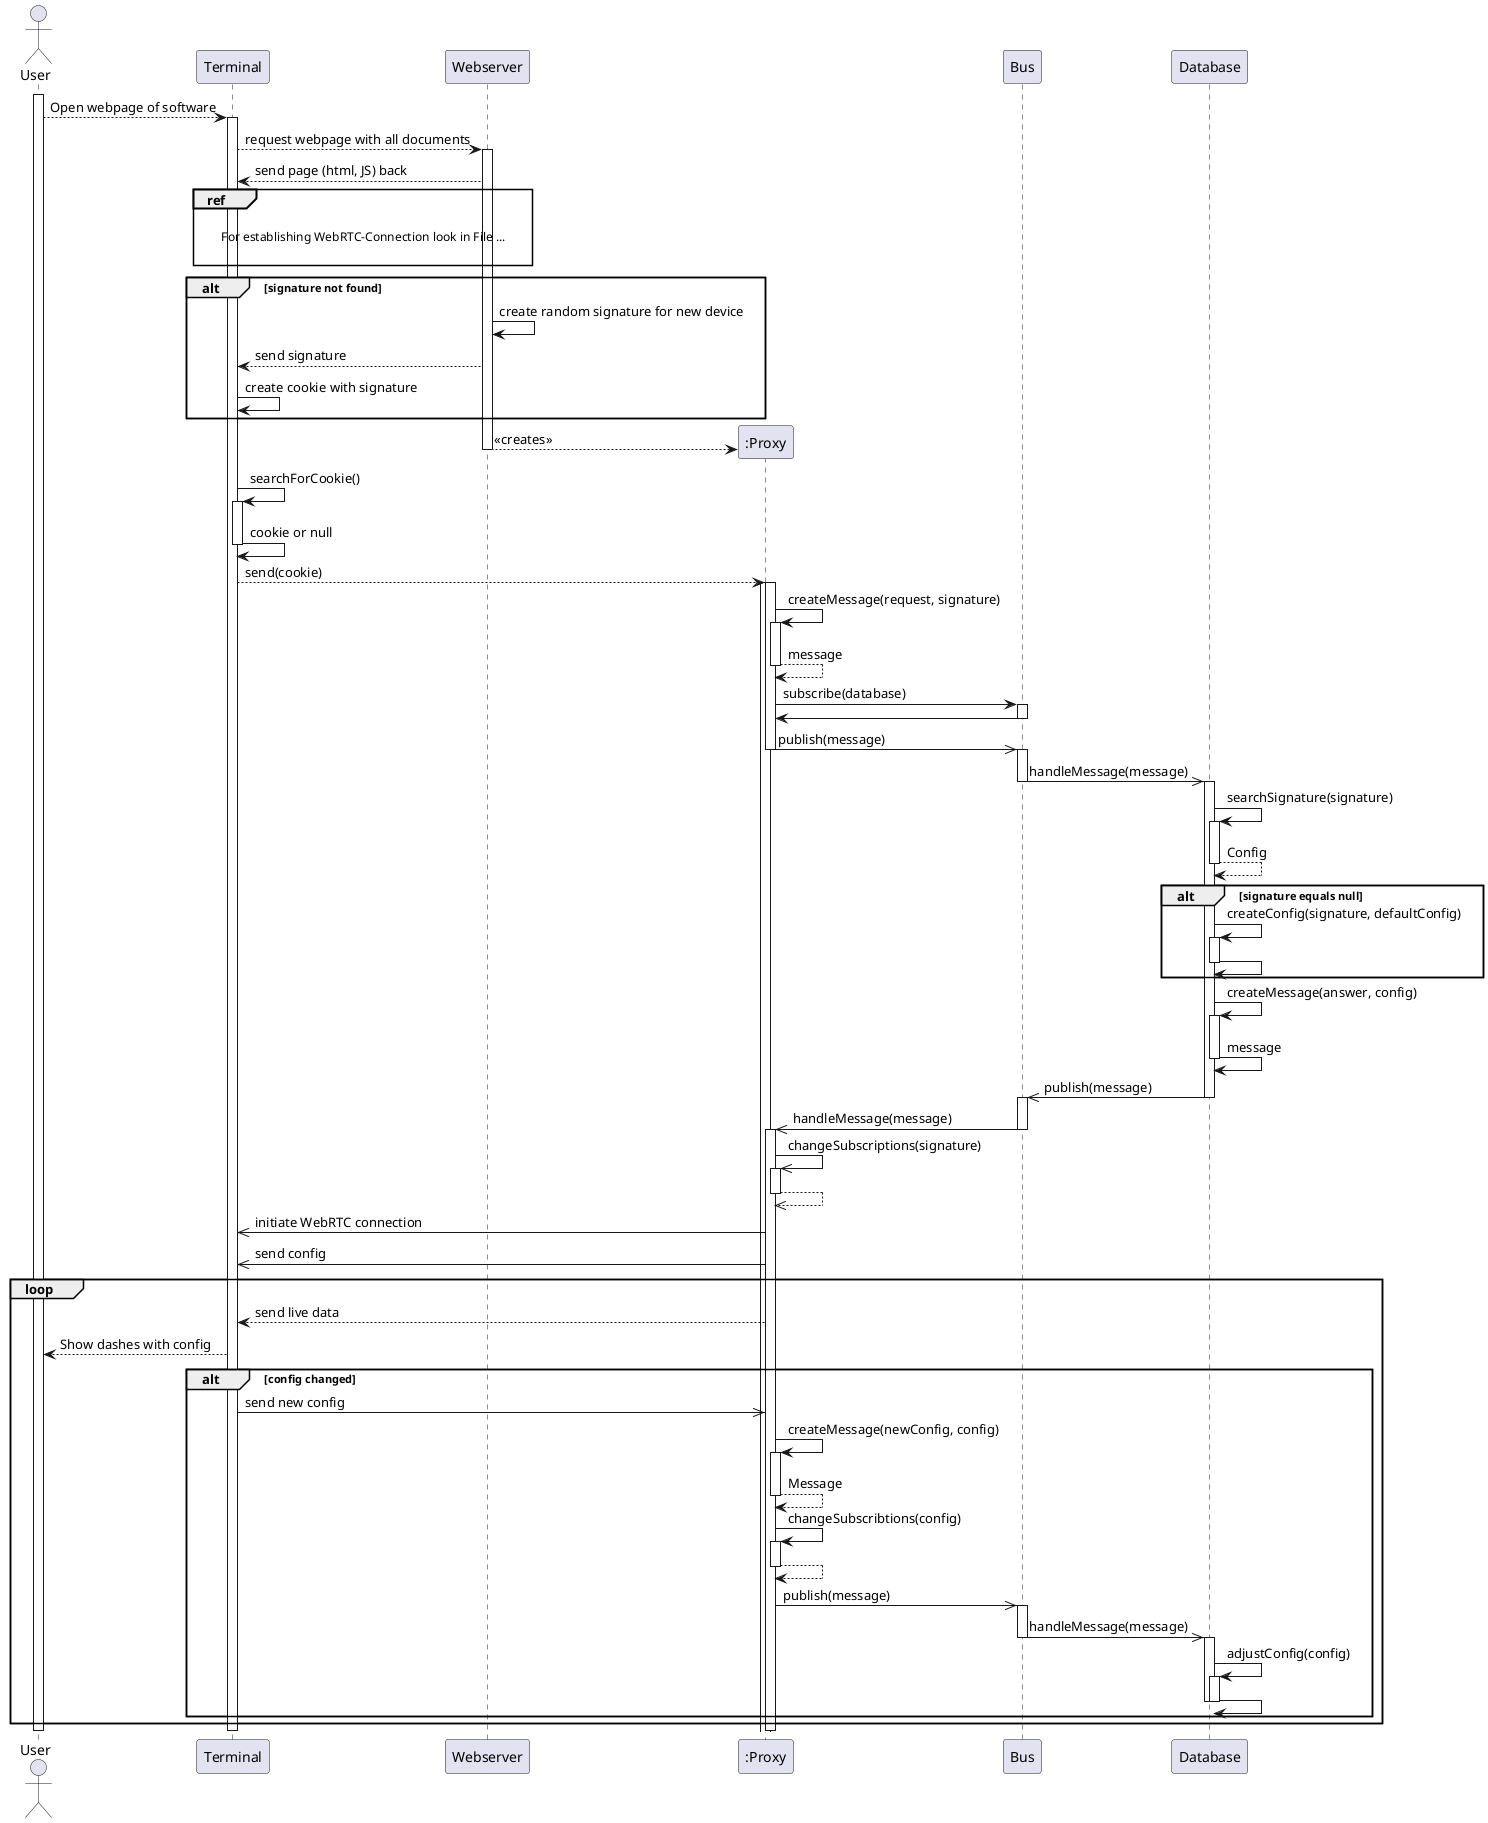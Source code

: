 @startuml
actor User

activate User
User --> Terminal: Open webpage of software
activate Terminal

Terminal --> Webserver: request webpage with all documents
activate Webserver

Terminal <-- Webserver: send page (html, JS) back

ref over Terminal,Webserver

	For establishing WebRTC-Connection look in File ...

end ref

alt signature not found
	Webserver -> Webserver: create random signature for new device
	Webserver --> Terminal: send signature
	Terminal -> Terminal: create cookie with signature
end

create ":Proxy"
Webserver --> ":Proxy": <<creates>>
deactivate Webserver

Terminal -> Terminal: searchForCookie()
activate Terminal
	Terminal -> Terminal: cookie or null
deactivate Terminal

Terminal --> ":Proxy": send(cookie)
activate ":Proxy"

activate ":Proxy"
	":Proxy" -> ":Proxy": createMessage(request, signature)
	activate ":Proxy"
		":Proxy" --> ":Proxy": message
	deactivate ":Proxy"
	":Proxy" -> Bus: subscribe(database)
	activate Bus
    	Bus -> ":Proxy"
    deactivate Bus
	":Proxy" ->> Bus: publish(message)
deactivate ":Proxy"

activate Bus
	Bus ->> Database: handleMessage(message)
deactivate Bus

activate Database
	Database -> Database: searchSignature(signature)
	activate Database
		Database --> Database: Config
	deactivate Database

	alt signature equals null
		Database -> Database: createConfig(signature, defaultConfig)
		activate Database
			Database -> Database
		deactivate Database
		
	end
	Database -> Database: createMessage(answer, config)
	activate Database
		Database -> Database: message
	deactivate Database
	Database ->> Bus: publish(message)
deactivate Database	

activate Bus
	Bus ->> ":Proxy": handleMessage(message)
deactivate Bus

activate ":Proxy"
	":Proxy" ->> ":Proxy": changeSubscriptions(signature)
	activate ":Proxy"
		":Proxy" -->> ":Proxy"
	deactivate ":Proxy"
	Terminal <<- ":Proxy": initiate WebRTC connection
	Terminal <<- ":Proxy": send config

	loop
		Terminal <-- ":Proxy": send live data
		Terminal --> User: Show dashes with config	

		alt config changed
			Terminal ->> ":Proxy": send new config
			":Proxy" -> ":Proxy": createMessage(newConfig, config)
			activate ":Proxy"
				":Proxy" --> ":Proxy": Message
			deactivate ":Proxy"
			":Proxy" -> ":Proxy": changeSubscribtions(config)
			activate ":Proxy"
				":Proxy" --> ":Proxy"
			deactivate ":Proxy"
			":Proxy" ->> Bus: publish(message)
			activate Bus
				Bus ->> Database: handleMessage(message)
			deactivate Bus
			
			activate Database
				Database -> Database: adjustConfig(config)
				activate Database
					Database->Database
				deactivate Database
			deactivate Database
		end
	end
deactivate ":Proxy"

deactivate User
deactivate Terminal
deactivate Database
@enduml
